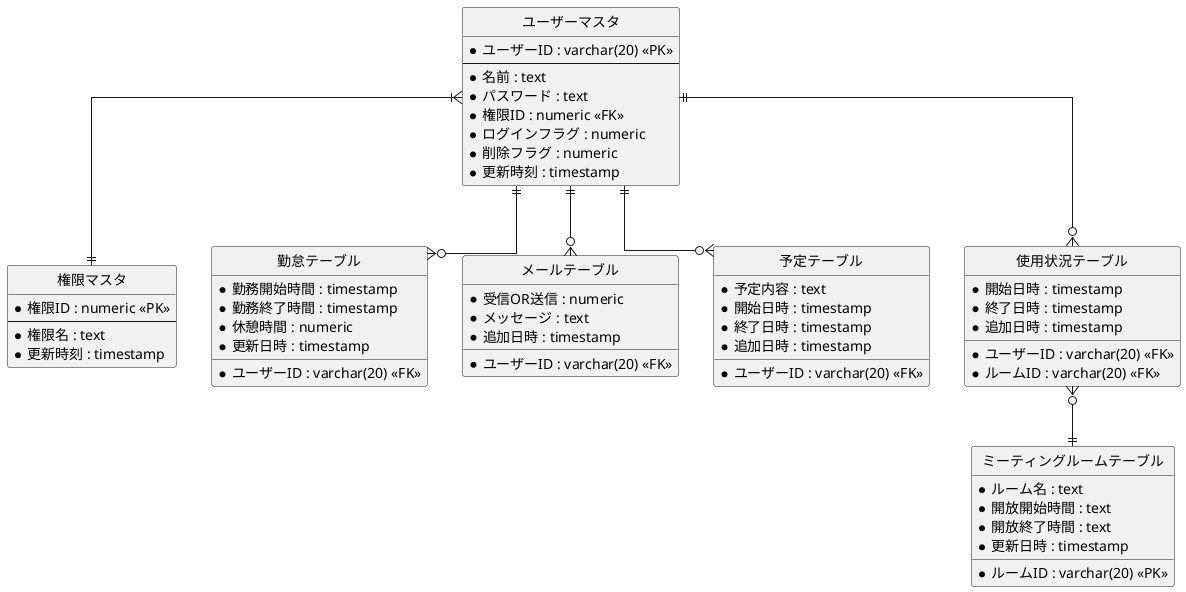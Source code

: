 @startuml

' hide the spot
hide circle

' avoid problems with angled crows feet
skinparam linetype ortho

entity "ユーザーマスタ" as user {
  *ユーザーID : varchar(20) <<PK>>
  --
  *名前 : text
  *パスワード : text
  *権限ID : numeric <<FK>>
  *ログインフラグ : numeric
  *削除フラグ : numeric
  *更新時刻 : timestamp
}

entity "権限マスタ" as auth {
  *権限ID : numeric <<PK>> 
  --
  *権限名 : text
  *更新時刻 : timestamp
}

entity "勤怠テーブル" as attend {
  *ユーザーID : varchar(20) <<FK>>
  *勤務開始時間 : timestamp
  *勤務終了時間 : timestamp 
  *休憩時間 : numeric
  *更新日時 : timestamp
}

entity "メールテーブル" as mail {
  *ユーザーID : varchar(20) <<FK>>
  *受信OR送信 : numeric
  *メッセージ : text
  *追加日時 : timestamp
}

entity "予定テーブル" as plan {
  *ユーザーID : varchar(20) <<FK>>
  *予定内容 : text
  *開始日時 : timestamp
  *終了日時 : timestamp 
  *追加日時 : timestamp
}

entity "ミーティングルームテーブル" as meeting {
  *ルームID : varchar(20) <<PK>>
  *ルーム名 : text 
  *開放開始時間 : text
  *開放終了時間 : text
  *更新日時 : timestamp
}

entity "使用状況テーブル" as use {
  *ユーザーID : varchar(20) <<FK>>
  *ルームID : varchar(20) <<FK>>
  *開始日時 : timestamp
  *終了日時 : timestamp 
  *追加日時 : timestamp
}

user }|--|| auth
user ||--o{ attend
user ||--o{ mail
user ||--o{ plan
user ||--o{ use
use }o--|| meeting

@enduml